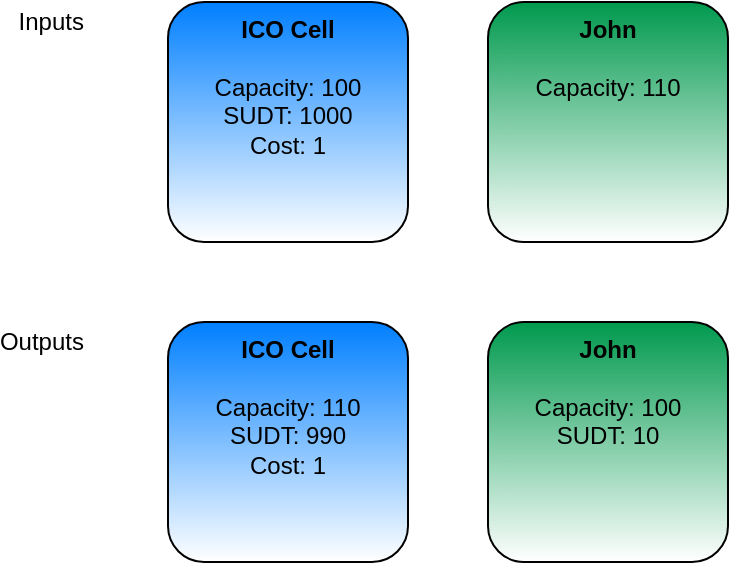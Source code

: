 <mxfile version="13.4.5" type="device"><diagram id="WWiyuGYvXV5n30dpJ32s" name="Page-1"><mxGraphModel dx="1422" dy="822" grid="1" gridSize="10" guides="1" tooltips="1" connect="1" arrows="1" fold="1" page="1" pageScale="1" pageWidth="1100" pageHeight="850" math="0" shadow="0"><root><mxCell id="0"/><mxCell id="1" parent="0"/><mxCell id="1mwgu4kXCH7p5WT-impN-1" value="Inputs" style="text;html=1;strokeColor=none;fillColor=none;align=right;verticalAlign=middle;whiteSpace=wrap;rounded=0;" vertex="1" parent="1"><mxGeometry x="320" y="200" width="40" height="20" as="geometry"/></mxCell><mxCell id="1mwgu4kXCH7p5WT-impN-2" value="Outputs" style="text;html=1;strokeColor=none;fillColor=none;align=right;verticalAlign=middle;whiteSpace=wrap;rounded=0;" vertex="1" parent="1"><mxGeometry x="320" y="360" width="40" height="20" as="geometry"/></mxCell><mxCell id="1mwgu4kXCH7p5WT-impN-3" value="&lt;b&gt;ICO Cell&lt;br&gt;&lt;/b&gt;&lt;br&gt;Capacity: 100&lt;br&gt;SUDT: 1000&lt;br&gt;Cost: 1" style="rounded=1;whiteSpace=wrap;html=1;align=center;gradientColor=#ffffff;fillColor=#007FFF;verticalAlign=top;" vertex="1" parent="1"><mxGeometry x="400" y="200" width="120" height="120" as="geometry"/></mxCell><mxCell id="1mwgu4kXCH7p5WT-impN-5" value="&lt;b&gt;John&lt;br&gt;&lt;/b&gt;&lt;br&gt;Capacity: 110" style="rounded=1;whiteSpace=wrap;html=1;align=center;gradientColor=#ffffff;verticalAlign=top;fillColor=#00994D;" vertex="1" parent="1"><mxGeometry x="560" y="200" width="120" height="120" as="geometry"/></mxCell><mxCell id="1mwgu4kXCH7p5WT-impN-6" value="&lt;b&gt;ICO Cell&lt;br&gt;&lt;/b&gt;&lt;br&gt;Capacity: 110&lt;br&gt;SUDT: 990&lt;br&gt;Cost: 1" style="rounded=1;whiteSpace=wrap;html=1;align=center;gradientColor=#ffffff;fillColor=#007FFF;verticalAlign=top;" vertex="1" parent="1"><mxGeometry x="400" y="360" width="120" height="120" as="geometry"/></mxCell><mxCell id="1mwgu4kXCH7p5WT-impN-7" value="&lt;b&gt;John&lt;br&gt;&lt;/b&gt;&lt;br&gt;Capacity: 100&lt;br&gt;SUDT: 10" style="rounded=1;whiteSpace=wrap;html=1;align=center;gradientColor=#ffffff;verticalAlign=top;fillColor=#00994D;" vertex="1" parent="1"><mxGeometry x="560" y="360" width="120" height="120" as="geometry"/></mxCell></root></mxGraphModel></diagram></mxfile>